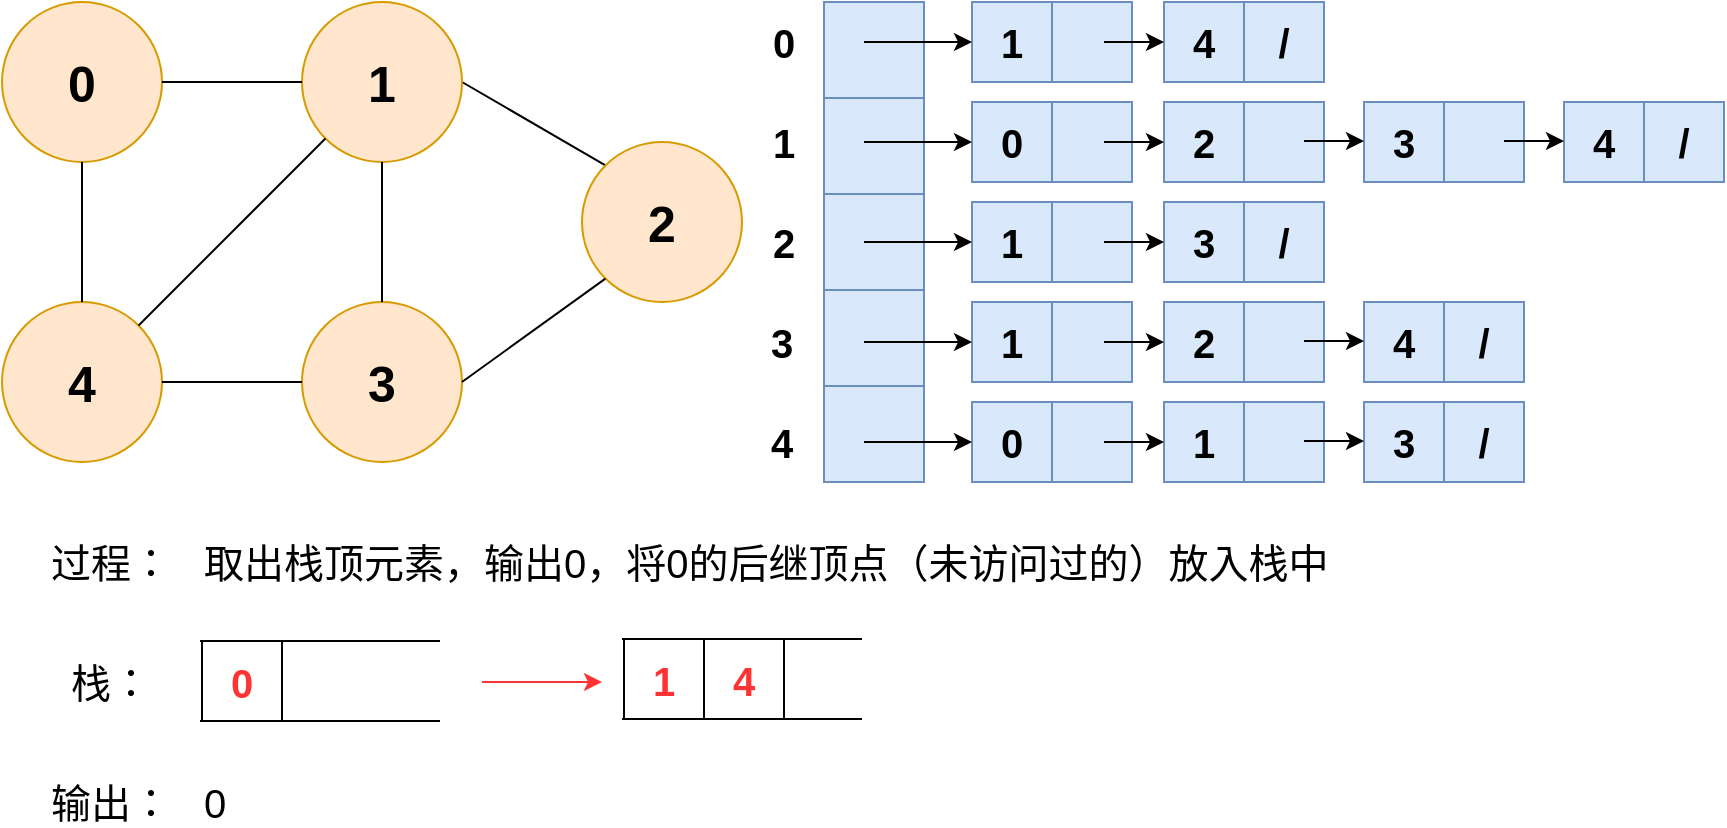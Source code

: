 <mxfile version="13.4.5" type="device"><diagram id="MGIOEjQTzljkyi59MuMZ" name="Page-1"><mxGraphModel dx="1106" dy="900" grid="1" gridSize="10" guides="1" tooltips="1" connect="1" arrows="1" fold="1" page="1" pageScale="1" pageWidth="827" pageHeight="1169" math="0" shadow="0"><root><mxCell id="0"/><mxCell id="1" parent="0"/><mxCell id="grwGVwSiaaX6F-5hgRix-1" value="&lt;b style=&quot;font-size: 25px&quot;&gt;0&lt;/b&gt;" style="ellipse;whiteSpace=wrap;html=1;aspect=fixed;fillColor=#ffe6cc;strokeColor=#d79b00;" vertex="1" parent="1"><mxGeometry x="370" y="710" width="80" height="80" as="geometry"/></mxCell><mxCell id="grwGVwSiaaX6F-5hgRix-2" value="" style="endArrow=none;html=1;entryX=0;entryY=0;entryDx=0;entryDy=0;exitX=1;exitY=0.5;exitDx=0;exitDy=0;" edge="1" parent="1" source="grwGVwSiaaX6F-5hgRix-6" target="grwGVwSiaaX6F-5hgRix-3"><mxGeometry width="50" height="50" relative="1" as="geometry"><mxPoint x="649.996" y="690.004" as="sourcePoint"/><mxPoint x="626.564" y="713.436" as="targetPoint"/></mxGeometry></mxCell><mxCell id="grwGVwSiaaX6F-5hgRix-3" value="&lt;b style=&quot;font-size: 25px&quot;&gt;2&lt;/b&gt;" style="ellipse;whiteSpace=wrap;html=1;aspect=fixed;fillColor=#ffe6cc;strokeColor=#d79b00;" vertex="1" parent="1"><mxGeometry x="660" y="780" width="80" height="80" as="geometry"/></mxCell><mxCell id="grwGVwSiaaX6F-5hgRix-4" value="&lt;b style=&quot;font-size: 25px&quot;&gt;3&lt;/b&gt;" style="ellipse;whiteSpace=wrap;html=1;aspect=fixed;fillColor=#ffe6cc;strokeColor=#d79b00;" vertex="1" parent="1"><mxGeometry x="520" y="860" width="80" height="80" as="geometry"/></mxCell><mxCell id="grwGVwSiaaX6F-5hgRix-5" value="&lt;b style=&quot;font-size: 25px&quot;&gt;4&lt;/b&gt;" style="ellipse;whiteSpace=wrap;html=1;aspect=fixed;fillColor=#ffe6cc;strokeColor=#d79b00;" vertex="1" parent="1"><mxGeometry x="370" y="860" width="80" height="80" as="geometry"/></mxCell><mxCell id="grwGVwSiaaX6F-5hgRix-6" value="&lt;b style=&quot;font-size: 25px&quot;&gt;1&lt;/b&gt;" style="ellipse;whiteSpace=wrap;html=1;aspect=fixed;fillColor=#ffe6cc;strokeColor=#d79b00;" vertex="1" parent="1"><mxGeometry x="520" y="710" width="80" height="80" as="geometry"/></mxCell><mxCell id="grwGVwSiaaX6F-5hgRix-7" value="" style="endArrow=none;html=1;" edge="1" parent="1" source="grwGVwSiaaX6F-5hgRix-1" target="grwGVwSiaaX6F-5hgRix-6"><mxGeometry width="50" height="50" relative="1" as="geometry"><mxPoint x="598.284" y="788.284" as="sourcePoint"/><mxPoint x="691.716" y="811.716" as="targetPoint"/></mxGeometry></mxCell><mxCell id="grwGVwSiaaX6F-5hgRix-8" value="" style="endArrow=none;html=1;" edge="1" parent="1" source="grwGVwSiaaX6F-5hgRix-5" target="grwGVwSiaaX6F-5hgRix-1"><mxGeometry width="50" height="50" relative="1" as="geometry"><mxPoint x="460" y="760" as="sourcePoint"/><mxPoint x="530" y="760" as="targetPoint"/></mxGeometry></mxCell><mxCell id="grwGVwSiaaX6F-5hgRix-9" value="" style="endArrow=none;html=1;exitX=0;exitY=0.5;exitDx=0;exitDy=0;entryX=1;entryY=0.5;entryDx=0;entryDy=0;" edge="1" parent="1" source="grwGVwSiaaX6F-5hgRix-4" target="grwGVwSiaaX6F-5hgRix-5"><mxGeometry width="50" height="50" relative="1" as="geometry"><mxPoint x="420" y="870" as="sourcePoint"/><mxPoint x="420" y="800" as="targetPoint"/></mxGeometry></mxCell><mxCell id="grwGVwSiaaX6F-5hgRix-10" value="" style="endArrow=none;html=1;exitX=0.5;exitY=1;exitDx=0;exitDy=0;entryX=0.5;entryY=0;entryDx=0;entryDy=0;" edge="1" parent="1" source="grwGVwSiaaX6F-5hgRix-6" target="grwGVwSiaaX6F-5hgRix-4"><mxGeometry width="50" height="50" relative="1" as="geometry"><mxPoint x="530" y="910" as="sourcePoint"/><mxPoint x="460" y="910" as="targetPoint"/></mxGeometry></mxCell><mxCell id="grwGVwSiaaX6F-5hgRix-11" value="" style="endArrow=none;html=1;exitX=0;exitY=1;exitDx=0;exitDy=0;entryX=1;entryY=0.5;entryDx=0;entryDy=0;" edge="1" parent="1" source="grwGVwSiaaX6F-5hgRix-3" target="grwGVwSiaaX6F-5hgRix-4"><mxGeometry width="50" height="50" relative="1" as="geometry"><mxPoint x="570" y="800" as="sourcePoint"/><mxPoint x="570" y="870" as="targetPoint"/></mxGeometry></mxCell><mxCell id="grwGVwSiaaX6F-5hgRix-12" value="" style="endArrow=none;html=1;exitX=0;exitY=1;exitDx=0;exitDy=0;entryX=1;entryY=0;entryDx=0;entryDy=0;" edge="1" parent="1" source="grwGVwSiaaX6F-5hgRix-6" target="grwGVwSiaaX6F-5hgRix-5"><mxGeometry width="50" height="50" relative="1" as="geometry"><mxPoint x="570" y="800" as="sourcePoint"/><mxPoint x="570" y="870" as="targetPoint"/></mxGeometry></mxCell><mxCell id="grwGVwSiaaX6F-5hgRix-13" value="栈：" style="text;html=1;strokeColor=none;fillColor=none;align=center;verticalAlign=middle;whiteSpace=wrap;rounded=0;fontSize=20;" vertex="1" parent="1"><mxGeometry x="390" y="1040" width="69" height="20" as="geometry"/></mxCell><mxCell id="grwGVwSiaaX6F-5hgRix-14" value="&lt;div&gt;&lt;span style=&quot;font-size: 20px&quot;&gt;&lt;b&gt;4&lt;/b&gt;&lt;/span&gt;&lt;/div&gt;" style="text;html=1;strokeColor=none;fillColor=none;align=center;verticalAlign=middle;whiteSpace=wrap;rounded=0;" vertex="1" parent="1"><mxGeometry x="740" y="920" width="40" height="20" as="geometry"/></mxCell><mxCell id="grwGVwSiaaX6F-5hgRix-15" value="&lt;div&gt;&lt;span style=&quot;font-size: 20px&quot;&gt;&lt;b&gt;3&lt;/b&gt;&lt;/span&gt;&lt;/div&gt;" style="text;html=1;strokeColor=none;fillColor=none;align=center;verticalAlign=middle;whiteSpace=wrap;rounded=0;" vertex="1" parent="1"><mxGeometry x="740" y="870" width="40" height="20" as="geometry"/></mxCell><mxCell id="grwGVwSiaaX6F-5hgRix-16" value="&lt;div&gt;&lt;span style=&quot;font-size: 20px&quot;&gt;&lt;b&gt;2&lt;/b&gt;&lt;/span&gt;&lt;/div&gt;" style="text;html=1;strokeColor=none;fillColor=none;align=center;verticalAlign=middle;whiteSpace=wrap;rounded=0;" vertex="1" parent="1"><mxGeometry x="741" y="820" width="40" height="20" as="geometry"/></mxCell><mxCell id="grwGVwSiaaX6F-5hgRix-17" value="&lt;div&gt;&lt;span style=&quot;font-size: 20px&quot;&gt;&lt;b&gt;1&lt;/b&gt;&lt;/span&gt;&lt;/div&gt;" style="text;html=1;strokeColor=none;fillColor=none;align=center;verticalAlign=middle;whiteSpace=wrap;rounded=0;" vertex="1" parent="1"><mxGeometry x="741" y="770" width="40" height="20" as="geometry"/></mxCell><mxCell id="grwGVwSiaaX6F-5hgRix-18" value="&lt;div&gt;&lt;span style=&quot;font-size: 20px&quot;&gt;&lt;b&gt;0&lt;/b&gt;&lt;/span&gt;&lt;/div&gt;" style="text;html=1;strokeColor=none;fillColor=none;align=center;verticalAlign=middle;whiteSpace=wrap;rounded=0;" vertex="1" parent="1"><mxGeometry x="741" y="720" width="40" height="20" as="geometry"/></mxCell><mxCell id="grwGVwSiaaX6F-5hgRix-19" value="" style="shape=table;html=1;whiteSpace=wrap;startSize=0;container=1;collapsible=0;childLayout=tableLayout;fontSize=20;fontStyle=1;fillColor=#dae8fc;strokeColor=#6c8ebf;" vertex="1" parent="1"><mxGeometry x="951" y="710" width="80" height="40" as="geometry"/></mxCell><mxCell id="grwGVwSiaaX6F-5hgRix-20" value="" style="shape=partialRectangle;html=1;whiteSpace=wrap;collapsible=0;dropTarget=0;pointerEvents=0;fillColor=none;top=0;left=0;bottom=0;right=0;points=[[0,0.5],[1,0.5]];portConstraint=eastwest;fontSize=20;fontStyle=1" vertex="1" parent="grwGVwSiaaX6F-5hgRix-19"><mxGeometry width="80" height="40" as="geometry"/></mxCell><mxCell id="grwGVwSiaaX6F-5hgRix-21" value="4" style="shape=partialRectangle;html=1;whiteSpace=wrap;connectable=0;overflow=hidden;fillColor=none;top=0;left=0;bottom=0;right=0;fontSize=20;fontStyle=1" vertex="1" parent="grwGVwSiaaX6F-5hgRix-20"><mxGeometry width="40" height="40" as="geometry"/></mxCell><mxCell id="grwGVwSiaaX6F-5hgRix-22" value="/" style="shape=partialRectangle;html=1;whiteSpace=wrap;connectable=0;overflow=hidden;fillColor=none;top=0;left=0;bottom=0;right=0;fontSize=20;fontStyle=1" vertex="1" parent="grwGVwSiaaX6F-5hgRix-20"><mxGeometry x="40" width="40" height="40" as="geometry"/></mxCell><mxCell id="grwGVwSiaaX6F-5hgRix-23" value="" style="shape=table;html=1;whiteSpace=wrap;startSize=0;container=1;collapsible=0;childLayout=tableLayout;fontSize=20;fontStyle=1;fillColor=#dae8fc;strokeColor=#6c8ebf;" vertex="1" parent="1"><mxGeometry x="855" y="710" width="80" height="40" as="geometry"/></mxCell><mxCell id="grwGVwSiaaX6F-5hgRix-24" value="" style="shape=partialRectangle;html=1;whiteSpace=wrap;collapsible=0;dropTarget=0;pointerEvents=0;fillColor=none;top=0;left=0;bottom=0;right=0;points=[[0,0.5],[1,0.5]];portConstraint=eastwest;fontSize=20;fontStyle=1" vertex="1" parent="grwGVwSiaaX6F-5hgRix-23"><mxGeometry width="80" height="40" as="geometry"/></mxCell><mxCell id="grwGVwSiaaX6F-5hgRix-25" value="1" style="shape=partialRectangle;html=1;whiteSpace=wrap;connectable=0;overflow=hidden;fillColor=none;top=0;left=0;bottom=0;right=0;fontSize=20;fontStyle=1" vertex="1" parent="grwGVwSiaaX6F-5hgRix-24"><mxGeometry width="40" height="40" as="geometry"/></mxCell><mxCell id="grwGVwSiaaX6F-5hgRix-26" value="" style="shape=partialRectangle;html=1;whiteSpace=wrap;connectable=0;overflow=hidden;fillColor=none;top=0;left=0;bottom=0;right=0;fontSize=20;fontStyle=1" vertex="1" parent="grwGVwSiaaX6F-5hgRix-24"><mxGeometry x="40" width="40" height="40" as="geometry"/></mxCell><mxCell id="grwGVwSiaaX6F-5hgRix-27" value="" style="shape=table;html=1;whiteSpace=wrap;startSize=0;container=1;collapsible=0;childLayout=tableLayout;fontSize=20;fontStyle=1;fillColor=#dae8fc;strokeColor=#6c8ebf;" vertex="1" parent="1"><mxGeometry x="1151" y="760" width="80" height="40" as="geometry"/></mxCell><mxCell id="grwGVwSiaaX6F-5hgRix-28" value="" style="shape=partialRectangle;html=1;whiteSpace=wrap;collapsible=0;dropTarget=0;pointerEvents=0;fillColor=none;top=0;left=0;bottom=0;right=0;points=[[0,0.5],[1,0.5]];portConstraint=eastwest;fontSize=20;fontStyle=1" vertex="1" parent="grwGVwSiaaX6F-5hgRix-27"><mxGeometry width="80" height="40" as="geometry"/></mxCell><mxCell id="grwGVwSiaaX6F-5hgRix-29" value="4" style="shape=partialRectangle;html=1;whiteSpace=wrap;connectable=0;overflow=hidden;fillColor=none;top=0;left=0;bottom=0;right=0;fontSize=20;fontStyle=1" vertex="1" parent="grwGVwSiaaX6F-5hgRix-28"><mxGeometry width="40" height="40" as="geometry"/></mxCell><mxCell id="grwGVwSiaaX6F-5hgRix-30" value="/" style="shape=partialRectangle;html=1;whiteSpace=wrap;connectable=0;overflow=hidden;fillColor=none;top=0;left=0;bottom=0;right=0;fontSize=20;fontStyle=1" vertex="1" parent="grwGVwSiaaX6F-5hgRix-28"><mxGeometry x="40" width="40" height="40" as="geometry"/></mxCell><mxCell id="grwGVwSiaaX6F-5hgRix-31" value="" style="shape=table;html=1;whiteSpace=wrap;startSize=0;container=1;collapsible=0;childLayout=tableLayout;fontSize=20;fontStyle=1;fillColor=#dae8fc;strokeColor=#6c8ebf;" vertex="1" parent="1"><mxGeometry x="1051" y="760" width="80" height="40" as="geometry"/></mxCell><mxCell id="grwGVwSiaaX6F-5hgRix-32" value="" style="shape=partialRectangle;html=1;whiteSpace=wrap;collapsible=0;dropTarget=0;pointerEvents=0;fillColor=none;top=0;left=0;bottom=0;right=0;points=[[0,0.5],[1,0.5]];portConstraint=eastwest;fontSize=20;fontStyle=1" vertex="1" parent="grwGVwSiaaX6F-5hgRix-31"><mxGeometry width="80" height="40" as="geometry"/></mxCell><mxCell id="grwGVwSiaaX6F-5hgRix-33" value="3" style="shape=partialRectangle;html=1;whiteSpace=wrap;connectable=0;overflow=hidden;fillColor=none;top=0;left=0;bottom=0;right=0;fontSize=20;fontStyle=1" vertex="1" parent="grwGVwSiaaX6F-5hgRix-32"><mxGeometry width="40" height="40" as="geometry"/></mxCell><mxCell id="grwGVwSiaaX6F-5hgRix-34" value="" style="shape=partialRectangle;html=1;whiteSpace=wrap;connectable=0;overflow=hidden;fillColor=none;top=0;left=0;bottom=0;right=0;fontSize=20;fontStyle=1" vertex="1" parent="grwGVwSiaaX6F-5hgRix-32"><mxGeometry x="40" width="40" height="40" as="geometry"/></mxCell><mxCell id="grwGVwSiaaX6F-5hgRix-35" value="" style="shape=table;html=1;whiteSpace=wrap;startSize=0;container=1;collapsible=0;childLayout=tableLayout;fontSize=20;fontStyle=1;fillColor=#dae8fc;strokeColor=#6c8ebf;" vertex="1" parent="1"><mxGeometry x="951" y="760" width="80" height="40" as="geometry"/></mxCell><mxCell id="grwGVwSiaaX6F-5hgRix-36" value="" style="shape=partialRectangle;html=1;whiteSpace=wrap;collapsible=0;dropTarget=0;pointerEvents=0;fillColor=none;top=0;left=0;bottom=0;right=0;points=[[0,0.5],[1,0.5]];portConstraint=eastwest;fontSize=20;fontStyle=1" vertex="1" parent="grwGVwSiaaX6F-5hgRix-35"><mxGeometry width="80" height="40" as="geometry"/></mxCell><mxCell id="grwGVwSiaaX6F-5hgRix-37" value="2" style="shape=partialRectangle;html=1;whiteSpace=wrap;connectable=0;overflow=hidden;fillColor=none;top=0;left=0;bottom=0;right=0;fontSize=20;fontStyle=1" vertex="1" parent="grwGVwSiaaX6F-5hgRix-36"><mxGeometry width="40" height="40" as="geometry"/></mxCell><mxCell id="grwGVwSiaaX6F-5hgRix-38" value="" style="shape=partialRectangle;html=1;whiteSpace=wrap;connectable=0;overflow=hidden;fillColor=none;top=0;left=0;bottom=0;right=0;fontSize=20;fontStyle=1" vertex="1" parent="grwGVwSiaaX6F-5hgRix-36"><mxGeometry x="40" width="40" height="40" as="geometry"/></mxCell><mxCell id="grwGVwSiaaX6F-5hgRix-39" value="" style="shape=table;html=1;whiteSpace=wrap;startSize=0;container=1;collapsible=0;childLayout=tableLayout;fontSize=20;fontStyle=1;fillColor=#dae8fc;strokeColor=#6c8ebf;" vertex="1" parent="1"><mxGeometry x="855" y="760" width="80" height="40" as="geometry"/></mxCell><mxCell id="grwGVwSiaaX6F-5hgRix-40" value="" style="shape=partialRectangle;html=1;whiteSpace=wrap;collapsible=0;dropTarget=0;pointerEvents=0;fillColor=none;top=0;left=0;bottom=0;right=0;points=[[0,0.5],[1,0.5]];portConstraint=eastwest;fontSize=20;fontStyle=1" vertex="1" parent="grwGVwSiaaX6F-5hgRix-39"><mxGeometry width="80" height="40" as="geometry"/></mxCell><mxCell id="grwGVwSiaaX6F-5hgRix-41" value="0" style="shape=partialRectangle;html=1;whiteSpace=wrap;connectable=0;overflow=hidden;fillColor=none;top=0;left=0;bottom=0;right=0;fontSize=20;fontStyle=1" vertex="1" parent="grwGVwSiaaX6F-5hgRix-40"><mxGeometry width="40" height="40" as="geometry"/></mxCell><mxCell id="grwGVwSiaaX6F-5hgRix-42" value="" style="shape=partialRectangle;html=1;whiteSpace=wrap;connectable=0;overflow=hidden;fillColor=none;top=0;left=0;bottom=0;right=0;fontSize=20;fontStyle=1" vertex="1" parent="grwGVwSiaaX6F-5hgRix-40"><mxGeometry x="40" width="40" height="40" as="geometry"/></mxCell><mxCell id="grwGVwSiaaX6F-5hgRix-43" value="" style="shape=table;html=1;whiteSpace=wrap;startSize=0;container=1;collapsible=0;childLayout=tableLayout;fontSize=20;fontStyle=1;fillColor=#dae8fc;strokeColor=#6c8ebf;" vertex="1" parent="1"><mxGeometry x="951" y="810" width="80" height="40" as="geometry"/></mxCell><mxCell id="grwGVwSiaaX6F-5hgRix-44" value="" style="shape=partialRectangle;html=1;whiteSpace=wrap;collapsible=0;dropTarget=0;pointerEvents=0;fillColor=none;top=0;left=0;bottom=0;right=0;points=[[0,0.5],[1,0.5]];portConstraint=eastwest;fontSize=20;fontStyle=1" vertex="1" parent="grwGVwSiaaX6F-5hgRix-43"><mxGeometry width="80" height="40" as="geometry"/></mxCell><mxCell id="grwGVwSiaaX6F-5hgRix-45" value="3" style="shape=partialRectangle;html=1;whiteSpace=wrap;connectable=0;overflow=hidden;fillColor=none;top=0;left=0;bottom=0;right=0;fontSize=20;fontStyle=1" vertex="1" parent="grwGVwSiaaX6F-5hgRix-44"><mxGeometry width="40" height="40" as="geometry"/></mxCell><mxCell id="grwGVwSiaaX6F-5hgRix-46" value="/" style="shape=partialRectangle;html=1;whiteSpace=wrap;connectable=0;overflow=hidden;fillColor=none;top=0;left=0;bottom=0;right=0;fontSize=20;fontStyle=1" vertex="1" parent="grwGVwSiaaX6F-5hgRix-44"><mxGeometry x="40" width="40" height="40" as="geometry"/></mxCell><mxCell id="grwGVwSiaaX6F-5hgRix-47" value="" style="shape=table;html=1;whiteSpace=wrap;startSize=0;container=1;collapsible=0;childLayout=tableLayout;fontSize=20;fontStyle=1;fillColor=#dae8fc;strokeColor=#6c8ebf;" vertex="1" parent="1"><mxGeometry x="855" y="810" width="80" height="40" as="geometry"/></mxCell><mxCell id="grwGVwSiaaX6F-5hgRix-48" value="" style="shape=partialRectangle;html=1;whiteSpace=wrap;collapsible=0;dropTarget=0;pointerEvents=0;fillColor=none;top=0;left=0;bottom=0;right=0;points=[[0,0.5],[1,0.5]];portConstraint=eastwest;fontSize=20;fontStyle=1" vertex="1" parent="grwGVwSiaaX6F-5hgRix-47"><mxGeometry width="80" height="40" as="geometry"/></mxCell><mxCell id="grwGVwSiaaX6F-5hgRix-49" value="1" style="shape=partialRectangle;html=1;whiteSpace=wrap;connectable=0;overflow=hidden;fillColor=none;top=0;left=0;bottom=0;right=0;fontSize=20;fontStyle=1" vertex="1" parent="grwGVwSiaaX6F-5hgRix-48"><mxGeometry width="40" height="40" as="geometry"/></mxCell><mxCell id="grwGVwSiaaX6F-5hgRix-50" value="" style="shape=partialRectangle;html=1;whiteSpace=wrap;connectable=0;overflow=hidden;fillColor=none;top=0;left=0;bottom=0;right=0;fontSize=20;fontStyle=1" vertex="1" parent="grwGVwSiaaX6F-5hgRix-48"><mxGeometry x="40" width="40" height="40" as="geometry"/></mxCell><mxCell id="grwGVwSiaaX6F-5hgRix-51" value="" style="shape=table;html=1;whiteSpace=wrap;startSize=0;container=1;collapsible=0;childLayout=tableLayout;fontSize=20;fontStyle=1;fillColor=#dae8fc;strokeColor=#6c8ebf;" vertex="1" parent="1"><mxGeometry x="1051" y="860" width="80" height="40" as="geometry"/></mxCell><mxCell id="grwGVwSiaaX6F-5hgRix-52" value="" style="shape=partialRectangle;html=1;whiteSpace=wrap;collapsible=0;dropTarget=0;pointerEvents=0;fillColor=none;top=0;left=0;bottom=0;right=0;points=[[0,0.5],[1,0.5]];portConstraint=eastwest;fontSize=20;fontStyle=1" vertex="1" parent="grwGVwSiaaX6F-5hgRix-51"><mxGeometry width="80" height="40" as="geometry"/></mxCell><mxCell id="grwGVwSiaaX6F-5hgRix-53" value="4" style="shape=partialRectangle;html=1;whiteSpace=wrap;connectable=0;overflow=hidden;fillColor=none;top=0;left=0;bottom=0;right=0;fontSize=20;fontStyle=1" vertex="1" parent="grwGVwSiaaX6F-5hgRix-52"><mxGeometry width="40" height="40" as="geometry"/></mxCell><mxCell id="grwGVwSiaaX6F-5hgRix-54" value="/" style="shape=partialRectangle;html=1;whiteSpace=wrap;connectable=0;overflow=hidden;fillColor=none;top=0;left=0;bottom=0;right=0;fontSize=20;fontStyle=1" vertex="1" parent="grwGVwSiaaX6F-5hgRix-52"><mxGeometry x="40" width="40" height="40" as="geometry"/></mxCell><mxCell id="grwGVwSiaaX6F-5hgRix-55" value="" style="shape=table;html=1;whiteSpace=wrap;startSize=0;container=1;collapsible=0;childLayout=tableLayout;fontSize=20;fontStyle=1;fillColor=#dae8fc;strokeColor=#6c8ebf;" vertex="1" parent="1"><mxGeometry x="951" y="860" width="80" height="40" as="geometry"/></mxCell><mxCell id="grwGVwSiaaX6F-5hgRix-56" value="" style="shape=partialRectangle;html=1;whiteSpace=wrap;collapsible=0;dropTarget=0;pointerEvents=0;fillColor=none;top=0;left=0;bottom=0;right=0;points=[[0,0.5],[1,0.5]];portConstraint=eastwest;fontSize=20;fontStyle=1" vertex="1" parent="grwGVwSiaaX6F-5hgRix-55"><mxGeometry width="80" height="40" as="geometry"/></mxCell><mxCell id="grwGVwSiaaX6F-5hgRix-57" value="2" style="shape=partialRectangle;html=1;whiteSpace=wrap;connectable=0;overflow=hidden;fillColor=none;top=0;left=0;bottom=0;right=0;fontSize=20;fontStyle=1" vertex="1" parent="grwGVwSiaaX6F-5hgRix-56"><mxGeometry width="40" height="40" as="geometry"/></mxCell><mxCell id="grwGVwSiaaX6F-5hgRix-58" value="" style="shape=partialRectangle;html=1;whiteSpace=wrap;connectable=0;overflow=hidden;fillColor=none;top=0;left=0;bottom=0;right=0;fontSize=20;fontStyle=1" vertex="1" parent="grwGVwSiaaX6F-5hgRix-56"><mxGeometry x="40" width="40" height="40" as="geometry"/></mxCell><mxCell id="grwGVwSiaaX6F-5hgRix-59" value="" style="shape=table;html=1;whiteSpace=wrap;startSize=0;container=1;collapsible=0;childLayout=tableLayout;fontSize=20;fontStyle=1;fillColor=#dae8fc;strokeColor=#6c8ebf;" vertex="1" parent="1"><mxGeometry x="855" y="860" width="80" height="40" as="geometry"/></mxCell><mxCell id="grwGVwSiaaX6F-5hgRix-60" value="" style="shape=partialRectangle;html=1;whiteSpace=wrap;collapsible=0;dropTarget=0;pointerEvents=0;fillColor=none;top=0;left=0;bottom=0;right=0;points=[[0,0.5],[1,0.5]];portConstraint=eastwest;fontSize=20;fontStyle=1" vertex="1" parent="grwGVwSiaaX6F-5hgRix-59"><mxGeometry width="80" height="40" as="geometry"/></mxCell><mxCell id="grwGVwSiaaX6F-5hgRix-61" value="1" style="shape=partialRectangle;html=1;whiteSpace=wrap;connectable=0;overflow=hidden;fillColor=none;top=0;left=0;bottom=0;right=0;fontSize=20;fontStyle=1" vertex="1" parent="grwGVwSiaaX6F-5hgRix-60"><mxGeometry width="40" height="40" as="geometry"/></mxCell><mxCell id="grwGVwSiaaX6F-5hgRix-62" value="" style="shape=partialRectangle;html=1;whiteSpace=wrap;connectable=0;overflow=hidden;fillColor=none;top=0;left=0;bottom=0;right=0;fontSize=20;fontStyle=1" vertex="1" parent="grwGVwSiaaX6F-5hgRix-60"><mxGeometry x="40" width="40" height="40" as="geometry"/></mxCell><mxCell id="grwGVwSiaaX6F-5hgRix-63" value="" style="shape=table;html=1;whiteSpace=wrap;startSize=0;container=1;collapsible=0;childLayout=tableLayout;fontSize=20;fontStyle=1;fillColor=#dae8fc;strokeColor=#6c8ebf;" vertex="1" parent="1"><mxGeometry x="1051" y="910" width="80" height="40" as="geometry"/></mxCell><mxCell id="grwGVwSiaaX6F-5hgRix-64" value="" style="shape=partialRectangle;html=1;whiteSpace=wrap;collapsible=0;dropTarget=0;pointerEvents=0;fillColor=none;top=0;left=0;bottom=0;right=0;points=[[0,0.5],[1,0.5]];portConstraint=eastwest;fontSize=20;fontStyle=1" vertex="1" parent="grwGVwSiaaX6F-5hgRix-63"><mxGeometry width="80" height="40" as="geometry"/></mxCell><mxCell id="grwGVwSiaaX6F-5hgRix-65" value="3" style="shape=partialRectangle;html=1;whiteSpace=wrap;connectable=0;overflow=hidden;fillColor=none;top=0;left=0;bottom=0;right=0;fontSize=20;fontStyle=1" vertex="1" parent="grwGVwSiaaX6F-5hgRix-64"><mxGeometry width="40" height="40" as="geometry"/></mxCell><mxCell id="grwGVwSiaaX6F-5hgRix-66" value="/" style="shape=partialRectangle;html=1;whiteSpace=wrap;connectable=0;overflow=hidden;fillColor=none;top=0;left=0;bottom=0;right=0;fontSize=20;fontStyle=1" vertex="1" parent="grwGVwSiaaX6F-5hgRix-64"><mxGeometry x="40" width="40" height="40" as="geometry"/></mxCell><mxCell id="grwGVwSiaaX6F-5hgRix-67" value="" style="shape=table;html=1;whiteSpace=wrap;startSize=0;container=1;collapsible=0;childLayout=tableLayout;fontSize=20;fontStyle=1;fillColor=#dae8fc;strokeColor=#6c8ebf;" vertex="1" parent="1"><mxGeometry x="951" y="910" width="80" height="40" as="geometry"/></mxCell><mxCell id="grwGVwSiaaX6F-5hgRix-68" value="" style="shape=partialRectangle;html=1;whiteSpace=wrap;collapsible=0;dropTarget=0;pointerEvents=0;fillColor=none;top=0;left=0;bottom=0;right=0;points=[[0,0.5],[1,0.5]];portConstraint=eastwest;fontSize=20;fontStyle=1" vertex="1" parent="grwGVwSiaaX6F-5hgRix-67"><mxGeometry width="80" height="40" as="geometry"/></mxCell><mxCell id="grwGVwSiaaX6F-5hgRix-69" value="1" style="shape=partialRectangle;html=1;whiteSpace=wrap;connectable=0;overflow=hidden;fillColor=none;top=0;left=0;bottom=0;right=0;fontSize=20;fontStyle=1" vertex="1" parent="grwGVwSiaaX6F-5hgRix-68"><mxGeometry width="40" height="40" as="geometry"/></mxCell><mxCell id="grwGVwSiaaX6F-5hgRix-70" value="" style="shape=partialRectangle;html=1;whiteSpace=wrap;connectable=0;overflow=hidden;fillColor=none;top=0;left=0;bottom=0;right=0;fontSize=20;fontStyle=1" vertex="1" parent="grwGVwSiaaX6F-5hgRix-68"><mxGeometry x="40" width="40" height="40" as="geometry"/></mxCell><mxCell id="grwGVwSiaaX6F-5hgRix-71" value="" style="shape=table;html=1;whiteSpace=wrap;startSize=0;container=1;collapsible=0;childLayout=tableLayout;fontSize=20;fontStyle=1;fillColor=#dae8fc;strokeColor=#6c8ebf;" vertex="1" parent="1"><mxGeometry x="855" y="910" width="80" height="40" as="geometry"/></mxCell><mxCell id="grwGVwSiaaX6F-5hgRix-72" value="" style="shape=partialRectangle;html=1;whiteSpace=wrap;collapsible=0;dropTarget=0;pointerEvents=0;fillColor=none;top=0;left=0;bottom=0;right=0;points=[[0,0.5],[1,0.5]];portConstraint=eastwest;fontSize=20;fontStyle=1" vertex="1" parent="grwGVwSiaaX6F-5hgRix-71"><mxGeometry width="80" height="40" as="geometry"/></mxCell><mxCell id="grwGVwSiaaX6F-5hgRix-73" value="0" style="shape=partialRectangle;html=1;whiteSpace=wrap;connectable=0;overflow=hidden;fillColor=none;top=0;left=0;bottom=0;right=0;fontSize=20;fontStyle=1" vertex="1" parent="grwGVwSiaaX6F-5hgRix-72"><mxGeometry width="40" height="40" as="geometry"/></mxCell><mxCell id="grwGVwSiaaX6F-5hgRix-74" value="" style="shape=partialRectangle;html=1;whiteSpace=wrap;connectable=0;overflow=hidden;fillColor=none;top=0;left=0;bottom=0;right=0;fontSize=20;fontStyle=1" vertex="1" parent="grwGVwSiaaX6F-5hgRix-72"><mxGeometry x="40" width="40" height="40" as="geometry"/></mxCell><mxCell id="grwGVwSiaaX6F-5hgRix-75" value="" style="shape=table;html=1;whiteSpace=wrap;startSize=0;container=1;collapsible=0;childLayout=tableLayout;fillColor=#dae8fc;strokeColor=#6c8ebf;" vertex="1" parent="1"><mxGeometry x="781" y="710" width="50" height="240" as="geometry"/></mxCell><mxCell id="grwGVwSiaaX6F-5hgRix-76" value="" style="shape=partialRectangle;html=1;whiteSpace=wrap;collapsible=0;dropTarget=0;pointerEvents=0;fillColor=none;top=0;left=0;bottom=0;right=0;points=[[0,0.5],[1,0.5]];portConstraint=eastwest;" vertex="1" parent="grwGVwSiaaX6F-5hgRix-75"><mxGeometry width="50" height="48" as="geometry"/></mxCell><mxCell id="grwGVwSiaaX6F-5hgRix-77" value="" style="shape=partialRectangle;html=1;whiteSpace=wrap;connectable=0;overflow=hidden;fillColor=none;top=0;left=0;bottom=0;right=0;" vertex="1" parent="grwGVwSiaaX6F-5hgRix-76"><mxGeometry width="50" height="48" as="geometry"/></mxCell><mxCell id="grwGVwSiaaX6F-5hgRix-78" value="" style="shape=partialRectangle;html=1;whiteSpace=wrap;collapsible=0;dropTarget=0;pointerEvents=0;fillColor=none;top=0;left=0;bottom=0;right=0;points=[[0,0.5],[1,0.5]];portConstraint=eastwest;" vertex="1" parent="grwGVwSiaaX6F-5hgRix-75"><mxGeometry y="48" width="50" height="48" as="geometry"/></mxCell><mxCell id="grwGVwSiaaX6F-5hgRix-79" value="" style="shape=partialRectangle;html=1;whiteSpace=wrap;connectable=0;overflow=hidden;fillColor=none;top=0;left=0;bottom=0;right=0;" vertex="1" parent="grwGVwSiaaX6F-5hgRix-78"><mxGeometry width="50" height="48" as="geometry"/></mxCell><mxCell id="grwGVwSiaaX6F-5hgRix-80" value="" style="shape=partialRectangle;html=1;whiteSpace=wrap;collapsible=0;dropTarget=0;pointerEvents=0;fillColor=none;top=0;left=0;bottom=0;right=0;points=[[0,0.5],[1,0.5]];portConstraint=eastwest;" vertex="1" parent="grwGVwSiaaX6F-5hgRix-75"><mxGeometry y="96" width="50" height="48" as="geometry"/></mxCell><mxCell id="grwGVwSiaaX6F-5hgRix-81" value="" style="shape=partialRectangle;html=1;whiteSpace=wrap;connectable=0;overflow=hidden;fillColor=none;top=0;left=0;bottom=0;right=0;" vertex="1" parent="grwGVwSiaaX6F-5hgRix-80"><mxGeometry width="50" height="48" as="geometry"/></mxCell><mxCell id="grwGVwSiaaX6F-5hgRix-82" value="" style="shape=partialRectangle;html=1;whiteSpace=wrap;collapsible=0;dropTarget=0;pointerEvents=0;fillColor=none;top=0;left=0;bottom=0;right=0;points=[[0,0.5],[1,0.5]];portConstraint=eastwest;" vertex="1" parent="grwGVwSiaaX6F-5hgRix-75"><mxGeometry y="144" width="50" height="48" as="geometry"/></mxCell><mxCell id="grwGVwSiaaX6F-5hgRix-83" value="" style="shape=partialRectangle;html=1;whiteSpace=wrap;connectable=0;overflow=hidden;fillColor=none;top=0;left=0;bottom=0;right=0;" vertex="1" parent="grwGVwSiaaX6F-5hgRix-82"><mxGeometry width="50" height="48" as="geometry"/></mxCell><mxCell id="grwGVwSiaaX6F-5hgRix-84" value="" style="shape=partialRectangle;html=1;whiteSpace=wrap;collapsible=0;dropTarget=0;pointerEvents=0;fillColor=none;top=0;left=0;bottom=0;right=0;points=[[0,0.5],[1,0.5]];portConstraint=eastwest;" vertex="1" parent="grwGVwSiaaX6F-5hgRix-75"><mxGeometry y="192" width="50" height="48" as="geometry"/></mxCell><mxCell id="grwGVwSiaaX6F-5hgRix-85" value="" style="shape=partialRectangle;html=1;whiteSpace=wrap;connectable=0;overflow=hidden;fillColor=none;top=0;left=0;bottom=0;right=0;" vertex="1" parent="grwGVwSiaaX6F-5hgRix-84"><mxGeometry width="50" height="48" as="geometry"/></mxCell><mxCell id="grwGVwSiaaX6F-5hgRix-86" style="rounded=0;orthogonalLoop=1;jettySize=auto;html=1;fontSize=20;entryX=0;entryY=0.5;entryDx=0;entryDy=0;" edge="1" parent="1" target="grwGVwSiaaX6F-5hgRix-40"><mxGeometry relative="1" as="geometry"><mxPoint x="801" y="780" as="sourcePoint"/><mxPoint x="851" y="780" as="targetPoint"/></mxGeometry></mxCell><mxCell id="grwGVwSiaaX6F-5hgRix-87" style="rounded=0;orthogonalLoop=1;jettySize=auto;html=1;fontSize=20;entryX=0;entryY=0.5;entryDx=0;entryDy=0;fontStyle=1" edge="1" parent="1" target="grwGVwSiaaX6F-5hgRix-36"><mxGeometry relative="1" as="geometry"><mxPoint x="921" y="780" as="sourcePoint"/><mxPoint x="865" y="790" as="targetPoint"/></mxGeometry></mxCell><mxCell id="grwGVwSiaaX6F-5hgRix-88" style="rounded=0;orthogonalLoop=1;jettySize=auto;html=1;fontSize=20;entryX=0;entryY=0.5;entryDx=0;entryDy=0;fontStyle=1" edge="1" parent="1"><mxGeometry relative="1" as="geometry"><mxPoint x="1021" y="779.5" as="sourcePoint"/><mxPoint x="1051" y="779.5" as="targetPoint"/></mxGeometry></mxCell><mxCell id="grwGVwSiaaX6F-5hgRix-89" style="rounded=0;orthogonalLoop=1;jettySize=auto;html=1;fontSize=20;entryX=0;entryY=0.5;entryDx=0;entryDy=0;fontStyle=1" edge="1" parent="1"><mxGeometry relative="1" as="geometry"><mxPoint x="1121" y="779.5" as="sourcePoint"/><mxPoint x="1151" y="779.5" as="targetPoint"/></mxGeometry></mxCell><mxCell id="grwGVwSiaaX6F-5hgRix-90" style="rounded=0;orthogonalLoop=1;jettySize=auto;html=1;fontSize=20;entryX=0;entryY=0.5;entryDx=0;entryDy=0;" edge="1" parent="1" target="grwGVwSiaaX6F-5hgRix-24"><mxGeometry relative="1" as="geometry"><mxPoint x="801" y="730" as="sourcePoint"/><mxPoint x="851" y="730" as="targetPoint"/></mxGeometry></mxCell><mxCell id="grwGVwSiaaX6F-5hgRix-91" style="rounded=0;orthogonalLoop=1;jettySize=auto;html=1;fontSize=20;entryX=0;entryY=0.5;entryDx=0;entryDy=0;fontStyle=1" edge="1" parent="1" target="grwGVwSiaaX6F-5hgRix-20"><mxGeometry relative="1" as="geometry"><mxPoint x="921" y="730" as="sourcePoint"/><mxPoint x="865" y="740" as="targetPoint"/></mxGeometry></mxCell><mxCell id="grwGVwSiaaX6F-5hgRix-92" style="rounded=0;orthogonalLoop=1;jettySize=auto;html=1;fontSize=20;entryX=0;entryY=0.5;entryDx=0;entryDy=0;" edge="1" parent="1" target="grwGVwSiaaX6F-5hgRix-48"><mxGeometry relative="1" as="geometry"><mxPoint x="801" y="830" as="sourcePoint"/><mxPoint x="851" y="830" as="targetPoint"/></mxGeometry></mxCell><mxCell id="grwGVwSiaaX6F-5hgRix-93" style="rounded=0;orthogonalLoop=1;jettySize=auto;html=1;fontSize=20;entryX=0;entryY=0.5;entryDx=0;entryDy=0;fontStyle=1" edge="1" parent="1" target="grwGVwSiaaX6F-5hgRix-44"><mxGeometry relative="1" as="geometry"><mxPoint x="921" y="830" as="sourcePoint"/><mxPoint x="865" y="840" as="targetPoint"/></mxGeometry></mxCell><mxCell id="grwGVwSiaaX6F-5hgRix-94" style="rounded=0;orthogonalLoop=1;jettySize=auto;html=1;fontSize=20;entryX=0;entryY=0.5;entryDx=0;entryDy=0;" edge="1" parent="1" target="grwGVwSiaaX6F-5hgRix-60"><mxGeometry relative="1" as="geometry"><mxPoint x="801" y="880" as="sourcePoint"/><mxPoint x="851" y="880" as="targetPoint"/></mxGeometry></mxCell><mxCell id="grwGVwSiaaX6F-5hgRix-95" style="rounded=0;orthogonalLoop=1;jettySize=auto;html=1;fontSize=20;entryX=0;entryY=0.5;entryDx=0;entryDy=0;fontStyle=1" edge="1" parent="1" target="grwGVwSiaaX6F-5hgRix-56"><mxGeometry relative="1" as="geometry"><mxPoint x="921" y="880" as="sourcePoint"/><mxPoint x="865" y="890" as="targetPoint"/></mxGeometry></mxCell><mxCell id="grwGVwSiaaX6F-5hgRix-96" style="rounded=0;orthogonalLoop=1;jettySize=auto;html=1;fontSize=20;entryX=0;entryY=0.5;entryDx=0;entryDy=0;fontStyle=1" edge="1" parent="1"><mxGeometry relative="1" as="geometry"><mxPoint x="1021" y="879.5" as="sourcePoint"/><mxPoint x="1051" y="879.5" as="targetPoint"/></mxGeometry></mxCell><mxCell id="grwGVwSiaaX6F-5hgRix-97" style="rounded=0;orthogonalLoop=1;jettySize=auto;html=1;fontSize=20;entryX=0;entryY=0.5;entryDx=0;entryDy=0;" edge="1" parent="1" target="grwGVwSiaaX6F-5hgRix-72"><mxGeometry relative="1" as="geometry"><mxPoint x="801" y="930" as="sourcePoint"/><mxPoint x="851" y="930" as="targetPoint"/></mxGeometry></mxCell><mxCell id="grwGVwSiaaX6F-5hgRix-98" style="rounded=0;orthogonalLoop=1;jettySize=auto;html=1;fontSize=20;entryX=0;entryY=0.5;entryDx=0;entryDy=0;fontStyle=1" edge="1" parent="1" target="grwGVwSiaaX6F-5hgRix-68"><mxGeometry relative="1" as="geometry"><mxPoint x="921" y="930" as="sourcePoint"/><mxPoint x="865" y="940" as="targetPoint"/></mxGeometry></mxCell><mxCell id="grwGVwSiaaX6F-5hgRix-99" style="rounded=0;orthogonalLoop=1;jettySize=auto;html=1;fontSize=20;entryX=0;entryY=0.5;entryDx=0;entryDy=0;fontStyle=1" edge="1" parent="1"><mxGeometry relative="1" as="geometry"><mxPoint x="1021" y="929.5" as="sourcePoint"/><mxPoint x="1051" y="929.5" as="targetPoint"/></mxGeometry></mxCell><mxCell id="grwGVwSiaaX6F-5hgRix-100" value="输出：" style="text;html=1;strokeColor=none;fillColor=none;align=center;verticalAlign=middle;whiteSpace=wrap;rounded=0;fontSize=20;" vertex="1" parent="1"><mxGeometry x="390" y="1100" width="69" height="20" as="geometry"/></mxCell><mxCell id="grwGVwSiaaX6F-5hgRix-101" value="过程：" style="text;html=1;strokeColor=none;fillColor=none;align=center;verticalAlign=middle;whiteSpace=wrap;rounded=0;fontSize=20;" vertex="1" parent="1"><mxGeometry x="390" y="980" width="69" height="20" as="geometry"/></mxCell><mxCell id="grwGVwSiaaX6F-5hgRix-102" value="取出栈顶元素，输出0，将0的后继顶点（未访问过的）放入栈中" style="text;html=1;strokeColor=none;fillColor=none;align=left;verticalAlign=middle;whiteSpace=wrap;rounded=0;fontSize=20;" vertex="1" parent="1"><mxGeometry x="469" y="980" width="661" height="20" as="geometry"/></mxCell><mxCell id="grwGVwSiaaX6F-5hgRix-103" value="" style="endArrow=none;html=1;strokeColor=#000000;strokeWidth=1;" edge="1" parent="1"><mxGeometry width="50" height="50" relative="1" as="geometry"><mxPoint x="469" y="1029.5" as="sourcePoint"/><mxPoint x="589" y="1029.5" as="targetPoint"/></mxGeometry></mxCell><mxCell id="grwGVwSiaaX6F-5hgRix-104" value="" style="endArrow=none;html=1;strokeColor=#000000;strokeWidth=1;" edge="1" parent="1"><mxGeometry width="50" height="50" relative="1" as="geometry"><mxPoint x="469" y="1069.5" as="sourcePoint"/><mxPoint x="589" y="1069.5" as="targetPoint"/></mxGeometry></mxCell><mxCell id="grwGVwSiaaX6F-5hgRix-105" value="" style="endArrow=none;html=1;strokeColor=#000000;strokeWidth=1;" edge="1" parent="1"><mxGeometry width="50" height="50" relative="1" as="geometry"><mxPoint x="470" y="1069.5" as="sourcePoint"/><mxPoint x="470" y="1029.5" as="targetPoint"/></mxGeometry></mxCell><mxCell id="grwGVwSiaaX6F-5hgRix-106" value="" style="shape=table;html=1;whiteSpace=wrap;startSize=0;container=1;collapsible=0;childLayout=tableLayout;fontSize=20;fontStyle=1" vertex="1" parent="1"><mxGeometry x="470" y="1029.5" width="40" height="40" as="geometry"/></mxCell><mxCell id="grwGVwSiaaX6F-5hgRix-107" style="shape=partialRectangle;html=1;whiteSpace=wrap;collapsible=0;dropTarget=0;pointerEvents=0;fillColor=none;top=0;left=0;bottom=0;right=0;points=[[0,0.5],[1,0.5]];portConstraint=eastwest;fontSize=20;fontStyle=1" vertex="1" parent="grwGVwSiaaX6F-5hgRix-106"><mxGeometry width="40" height="40" as="geometry"/></mxCell><mxCell id="grwGVwSiaaX6F-5hgRix-108" value="&lt;font color=&quot;#ff3333&quot;&gt;0&lt;/font&gt;" style="shape=partialRectangle;html=1;whiteSpace=wrap;connectable=0;overflow=hidden;fillColor=none;top=0;left=0;bottom=0;right=0;fontSize=20;fontStyle=1" vertex="1" parent="grwGVwSiaaX6F-5hgRix-107"><mxGeometry width="40" height="40" as="geometry"/></mxCell><mxCell id="grwGVwSiaaX6F-5hgRix-109" value="" style="endArrow=none;html=1;strokeColor=#000000;strokeWidth=1;" edge="1" parent="1"><mxGeometry width="50" height="50" relative="1" as="geometry"><mxPoint x="680" y="1028.5" as="sourcePoint"/><mxPoint x="800" y="1028.5" as="targetPoint"/></mxGeometry></mxCell><mxCell id="grwGVwSiaaX6F-5hgRix-110" value="" style="endArrow=none;html=1;strokeColor=#000000;strokeWidth=1;" edge="1" parent="1"><mxGeometry width="50" height="50" relative="1" as="geometry"><mxPoint x="680" y="1068.5" as="sourcePoint"/><mxPoint x="800" y="1068.5" as="targetPoint"/></mxGeometry></mxCell><mxCell id="grwGVwSiaaX6F-5hgRix-111" value="" style="endArrow=none;html=1;strokeColor=#000000;strokeWidth=1;fontColor=#FF3333;" edge="1" parent="1"><mxGeometry width="50" height="50" relative="1" as="geometry"><mxPoint x="681" y="1068.5" as="sourcePoint"/><mxPoint x="681" y="1028.5" as="targetPoint"/></mxGeometry></mxCell><mxCell id="grwGVwSiaaX6F-5hgRix-112" value="" style="shape=table;html=1;whiteSpace=wrap;startSize=0;container=1;collapsible=0;childLayout=tableLayout;fontSize=20;fontStyle=1;fontColor=#FF3333;" vertex="1" parent="1"><mxGeometry x="681" y="1028.5" width="80" height="40" as="geometry"/></mxCell><mxCell id="grwGVwSiaaX6F-5hgRix-113" style="shape=partialRectangle;html=1;whiteSpace=wrap;collapsible=0;dropTarget=0;pointerEvents=0;fillColor=none;top=0;left=0;bottom=0;right=0;points=[[0,0.5],[1,0.5]];portConstraint=eastwest;fontSize=20;fontStyle=1;fontColor=#FF3333;" vertex="1" parent="grwGVwSiaaX6F-5hgRix-112"><mxGeometry width="80" height="40" as="geometry"/></mxCell><mxCell id="grwGVwSiaaX6F-5hgRix-114" value="1" style="shape=partialRectangle;html=1;whiteSpace=wrap;connectable=0;overflow=hidden;fillColor=none;top=0;left=0;bottom=0;right=0;fontSize=20;fontStyle=1;fontColor=#FF3333;" vertex="1" parent="grwGVwSiaaX6F-5hgRix-113"><mxGeometry width="40" height="40" as="geometry"/></mxCell><mxCell id="grwGVwSiaaX6F-5hgRix-115" value="4" style="shape=partialRectangle;html=1;whiteSpace=wrap;connectable=0;overflow=hidden;fillColor=none;top=0;left=0;bottom=0;right=0;fontSize=20;fontStyle=1;fontColor=#FF3333;" vertex="1" parent="grwGVwSiaaX6F-5hgRix-113"><mxGeometry x="40" width="40" height="40" as="geometry"/></mxCell><mxCell id="grwGVwSiaaX6F-5hgRix-116" value="" style="endArrow=classic;html=1;strokeWidth=1;strokeColor=#FF3333;" edge="1" parent="1"><mxGeometry width="50" height="50" relative="1" as="geometry"><mxPoint x="610" y="1050" as="sourcePoint"/><mxPoint x="670" y="1050" as="targetPoint"/></mxGeometry></mxCell><mxCell id="grwGVwSiaaX6F-5hgRix-117" value="0" style="text;html=1;strokeColor=none;fillColor=none;align=left;verticalAlign=middle;whiteSpace=wrap;rounded=0;fontSize=20;" vertex="1" parent="1"><mxGeometry x="469" y="1100" width="661" height="20" as="geometry"/></mxCell></root></mxGraphModel></diagram></mxfile>
